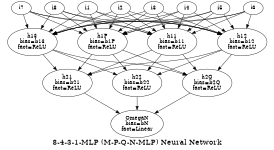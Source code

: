 // sudo apt-get install graphviz
// dot -Tpng mlp.dot -o mlp.png
// xdot mlp.dot
digraph MLP
{
	label="8-4-3-1-MLP (M-P-Q-N-MLP) Neural Network";
	fontsize=20;
	size="2,1";
	ratio=fill;

	i1     [label="i1"];
	i2     [label="i2"];
	i3     [label="i3"];
	i4     [label="i4"];
	i5     [label="i5"];
	i6     [label="i6"];
	i7     [label="i7"];
	i8     [label="i8"];
	h11    [label="h11\nbias=b11\nfact=ReLU"];
	h12    [label="h12\nbias=b12\nfact=ReLU"];
	h13    [label="h13\nbias=b13\nfact=ReLU"];
	h1P    [label="h1P\nbias=b1P\nfact=ReLU"];
	h21    [label="h21\nbias=b21\nfact=ReLU"];
	h22    [label="h22\nbias=b22\nfact=ReLU"];
	h2Q    [label="h2Q\nbias=b2Q\nfact=ReLU"];
	OmegaN [label="OmegaN\nbias=bN\nfact=Linear"];

	i1  -> h11;
	i2  -> h11;
	i3  -> h11;
	i4  -> h11;
	i5  -> h11;
	i6  -> h11;
	i7  -> h11;
	i8  -> h11;
	i1  -> h12;
	i2  -> h12;
	i3  -> h12;
	i4  -> h12;
	i5  -> h12;
	i6  -> h12;
	i7  -> h12;
	i8  -> h12;
	i1  -> h13;
	i2  -> h13;
	i3  -> h13;
	i4  -> h13;
	i5  -> h13;
	i6  -> h13;
	i7  -> h13;
	i8  -> h13;
	i1  -> h1P;
	i2  -> h1P;
	i3  -> h1P;
	i4  -> h1P;
	i5  -> h1P;
	i6  -> h1P;
	i7  -> h1P;
	i8  -> h1P;
	h11 -> h21;
	h11 -> h22;
	h11 -> h2Q;
	h12 -> h21;
	h12 -> h22;
	h12 -> h2Q;
	h13 -> h21;
	h13 -> h22;
	h13 -> h2Q;
	h1P -> h21;
	h1P -> h22;
	h1P -> h2Q;
	h21 -> OmegaN;
	h22 -> OmegaN;
	h2Q -> OmegaN;
}
